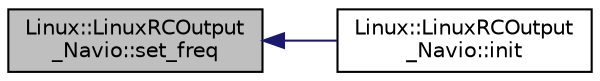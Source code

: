 digraph "Linux::LinuxRCOutput_Navio::set_freq"
{
 // INTERACTIVE_SVG=YES
  edge [fontname="Helvetica",fontsize="10",labelfontname="Helvetica",labelfontsize="10"];
  node [fontname="Helvetica",fontsize="10",shape=record];
  rankdir="LR";
  Node1 [label="Linux::LinuxRCOutput\l_Navio::set_freq",height=0.2,width=0.4,color="black", fillcolor="grey75", style="filled" fontcolor="black"];
  Node1 -> Node2 [dir="back",color="midnightblue",fontsize="10",style="solid",fontname="Helvetica"];
  Node2 [label="Linux::LinuxRCOutput\l_Navio::init",height=0.2,width=0.4,color="black", fillcolor="white", style="filled",URL="$classLinux_1_1LinuxRCOutput__Navio.html#af499aa521845cdedd35be326cafeabe4"];
}
